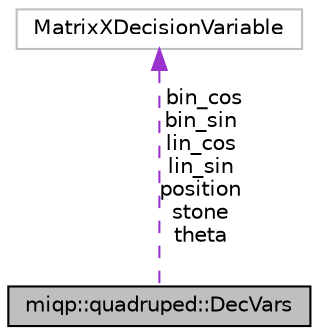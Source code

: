 digraph "miqp::quadruped::DecVars"
{
 // LATEX_PDF_SIZE
  edge [fontname="Helvetica",fontsize="10",labelfontname="Helvetica",labelfontsize="10"];
  node [fontname="Helvetica",fontsize="10",shape=record];
  Node1 [label="miqp::quadruped::DecVars",height=0.2,width=0.4,color="black", fillcolor="grey75", style="filled", fontcolor="black",tooltip=" "];
  Node2 -> Node1 [dir="back",color="darkorchid3",fontsize="10",style="dashed",label=" bin_cos\nbin_sin\nlin_cos\nlin_sin\nposition\nstone\ntheta" ,fontname="Helvetica"];
  Node2 [label="MatrixXDecisionVariable",height=0.2,width=0.4,color="grey75", fillcolor="white", style="filled",tooltip=" "];
}
